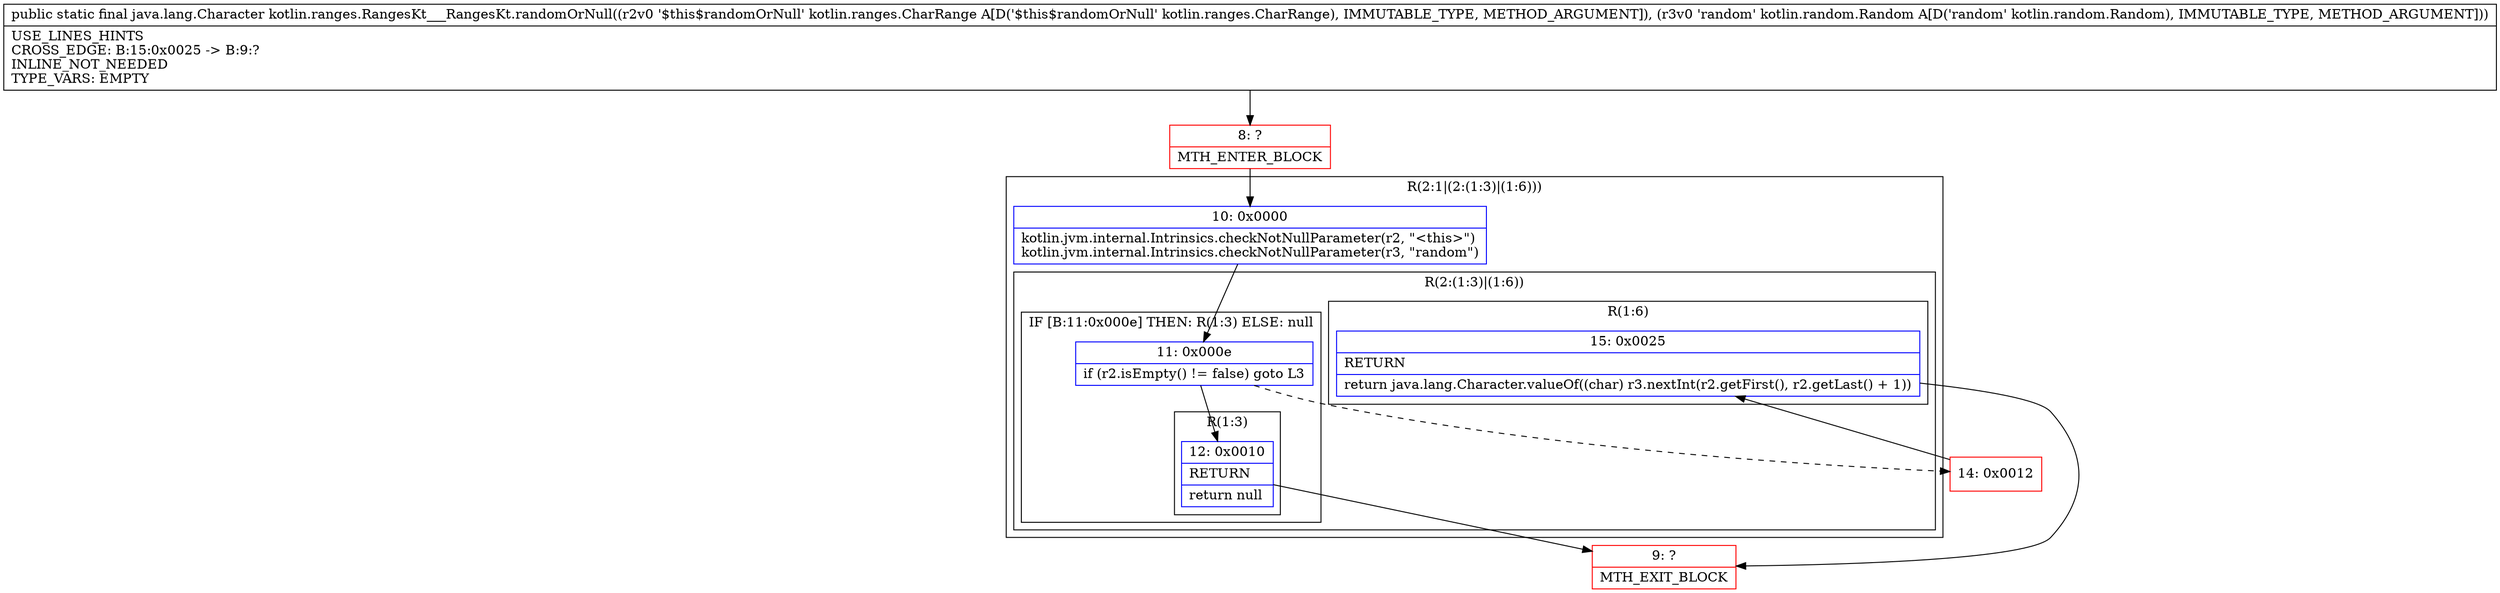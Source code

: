 digraph "CFG forkotlin.ranges.RangesKt___RangesKt.randomOrNull(Lkotlin\/ranges\/CharRange;Lkotlin\/random\/Random;)Ljava\/lang\/Character;" {
subgraph cluster_Region_747961067 {
label = "R(2:1|(2:(1:3)|(1:6)))";
node [shape=record,color=blue];
Node_10 [shape=record,label="{10\:\ 0x0000|kotlin.jvm.internal.Intrinsics.checkNotNullParameter(r2, \"\<this\>\")\lkotlin.jvm.internal.Intrinsics.checkNotNullParameter(r3, \"random\")\l}"];
subgraph cluster_Region_1503774215 {
label = "R(2:(1:3)|(1:6))";
node [shape=record,color=blue];
subgraph cluster_IfRegion_105041849 {
label = "IF [B:11:0x000e] THEN: R(1:3) ELSE: null";
node [shape=record,color=blue];
Node_11 [shape=record,label="{11\:\ 0x000e|if (r2.isEmpty() != false) goto L3\l}"];
subgraph cluster_Region_604719696 {
label = "R(1:3)";
node [shape=record,color=blue];
Node_12 [shape=record,label="{12\:\ 0x0010|RETURN\l|return null\l}"];
}
}
subgraph cluster_Region_801353624 {
label = "R(1:6)";
node [shape=record,color=blue];
Node_15 [shape=record,label="{15\:\ 0x0025|RETURN\l|return java.lang.Character.valueOf((char) r3.nextInt(r2.getFirst(), r2.getLast() + 1))\l}"];
}
}
}
Node_8 [shape=record,color=red,label="{8\:\ ?|MTH_ENTER_BLOCK\l}"];
Node_9 [shape=record,color=red,label="{9\:\ ?|MTH_EXIT_BLOCK\l}"];
Node_14 [shape=record,color=red,label="{14\:\ 0x0012}"];
MethodNode[shape=record,label="{public static final java.lang.Character kotlin.ranges.RangesKt___RangesKt.randomOrNull((r2v0 '$this$randomOrNull' kotlin.ranges.CharRange A[D('$this$randomOrNull' kotlin.ranges.CharRange), IMMUTABLE_TYPE, METHOD_ARGUMENT]), (r3v0 'random' kotlin.random.Random A[D('random' kotlin.random.Random), IMMUTABLE_TYPE, METHOD_ARGUMENT]))  | USE_LINES_HINTS\lCROSS_EDGE: B:15:0x0025 \-\> B:9:?\lINLINE_NOT_NEEDED\lTYPE_VARS: EMPTY\l}"];
MethodNode -> Node_8;Node_10 -> Node_11;
Node_11 -> Node_12;
Node_11 -> Node_14[style=dashed];
Node_12 -> Node_9;
Node_15 -> Node_9;
Node_8 -> Node_10;
Node_14 -> Node_15;
}

